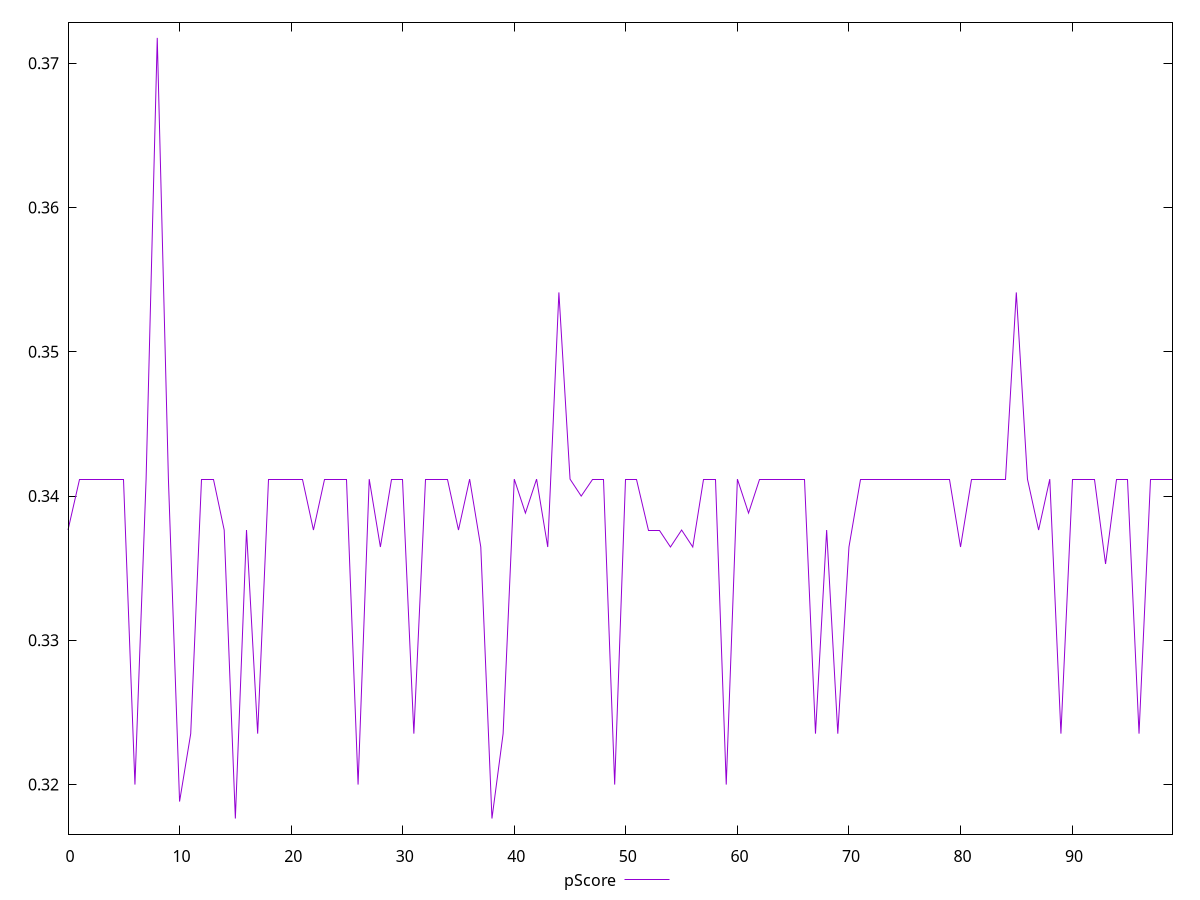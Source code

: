 reset

$pScore <<EOF
0 0.3376470588235294
1 0.3411764705882353
2 0.3411764705882353
3 0.3411764705882353
4 0.3411764705882353
5 0.3411764705882353
6 0.32
7 0.3411764705882353
8 0.37176470588235294
9 0.3411764705882353
10 0.31882352941176473
11 0.32352941176470584
12 0.3411764705882353
13 0.3411764705882353
14 0.3376470588235294
15 0.3176470588235294
16 0.3376470588235294
17 0.32352941176470584
18 0.3411764705882353
19 0.3411764705882353
20 0.3411764705882353
21 0.3411764705882353
22 0.3376470588235294
23 0.3411764705882353
24 0.3411764705882353
25 0.3411764705882353
26 0.32
27 0.3411764705882353
28 0.3364705882352941
29 0.3411764705882353
30 0.3411764705882353
31 0.32352941176470584
32 0.3411764705882353
33 0.3411764705882353
34 0.3411764705882353
35 0.3376470588235294
36 0.3411764705882353
37 0.3364705882352941
38 0.3176470588235294
39 0.32352941176470584
40 0.3411764705882353
41 0.3388235294117647
42 0.3411764705882353
43 0.3364705882352941
44 0.35411764705882354
45 0.3411764705882353
46 0.33999999999999997
47 0.3411764705882353
48 0.3411764705882353
49 0.32
50 0.3411764705882353
51 0.3411764705882353
52 0.3376470588235294
53 0.3376470588235294
54 0.3364705882352941
55 0.3376470588235294
56 0.3364705882352941
57 0.3411764705882353
58 0.3411764705882353
59 0.32
60 0.3411764705882353
61 0.3388235294117647
62 0.3411764705882353
63 0.3411764705882353
64 0.3411764705882353
65 0.3411764705882353
66 0.3411764705882353
67 0.32352941176470584
68 0.3376470588235294
69 0.32352941176470584
70 0.3364705882352941
71 0.3411764705882353
72 0.3411764705882353
73 0.3411764705882353
74 0.3411764705882353
75 0.3411764705882353
76 0.3411764705882353
77 0.3411764705882353
78 0.3411764705882353
79 0.3411764705882353
80 0.3364705882352941
81 0.3411764705882353
82 0.3411764705882353
83 0.3411764705882353
84 0.3411764705882353
85 0.35411764705882354
86 0.3411764705882353
87 0.3376470588235294
88 0.3411764705882353
89 0.32352941176470584
90 0.3411764705882353
91 0.3411764705882353
92 0.3411764705882353
93 0.33529411764705885
94 0.3411764705882353
95 0.3411764705882353
96 0.32352941176470584
97 0.3411764705882353
98 0.3411764705882353
99 0.3411764705882353
EOF

set key outside below
set xrange [0:99]
set yrange [0.3165647058823529:0.3728470588235294]
set trange [0.3165647058823529:0.3728470588235294]
set terminal svg size 640, 500 enhanced background rgb 'white'
set output "report_00026_2021-02-22T21:38:55.199Z/unused-javascript/samples/pages+cached+noadtech/pScore/values.svg"

plot $pScore title "pScore" with line

reset
